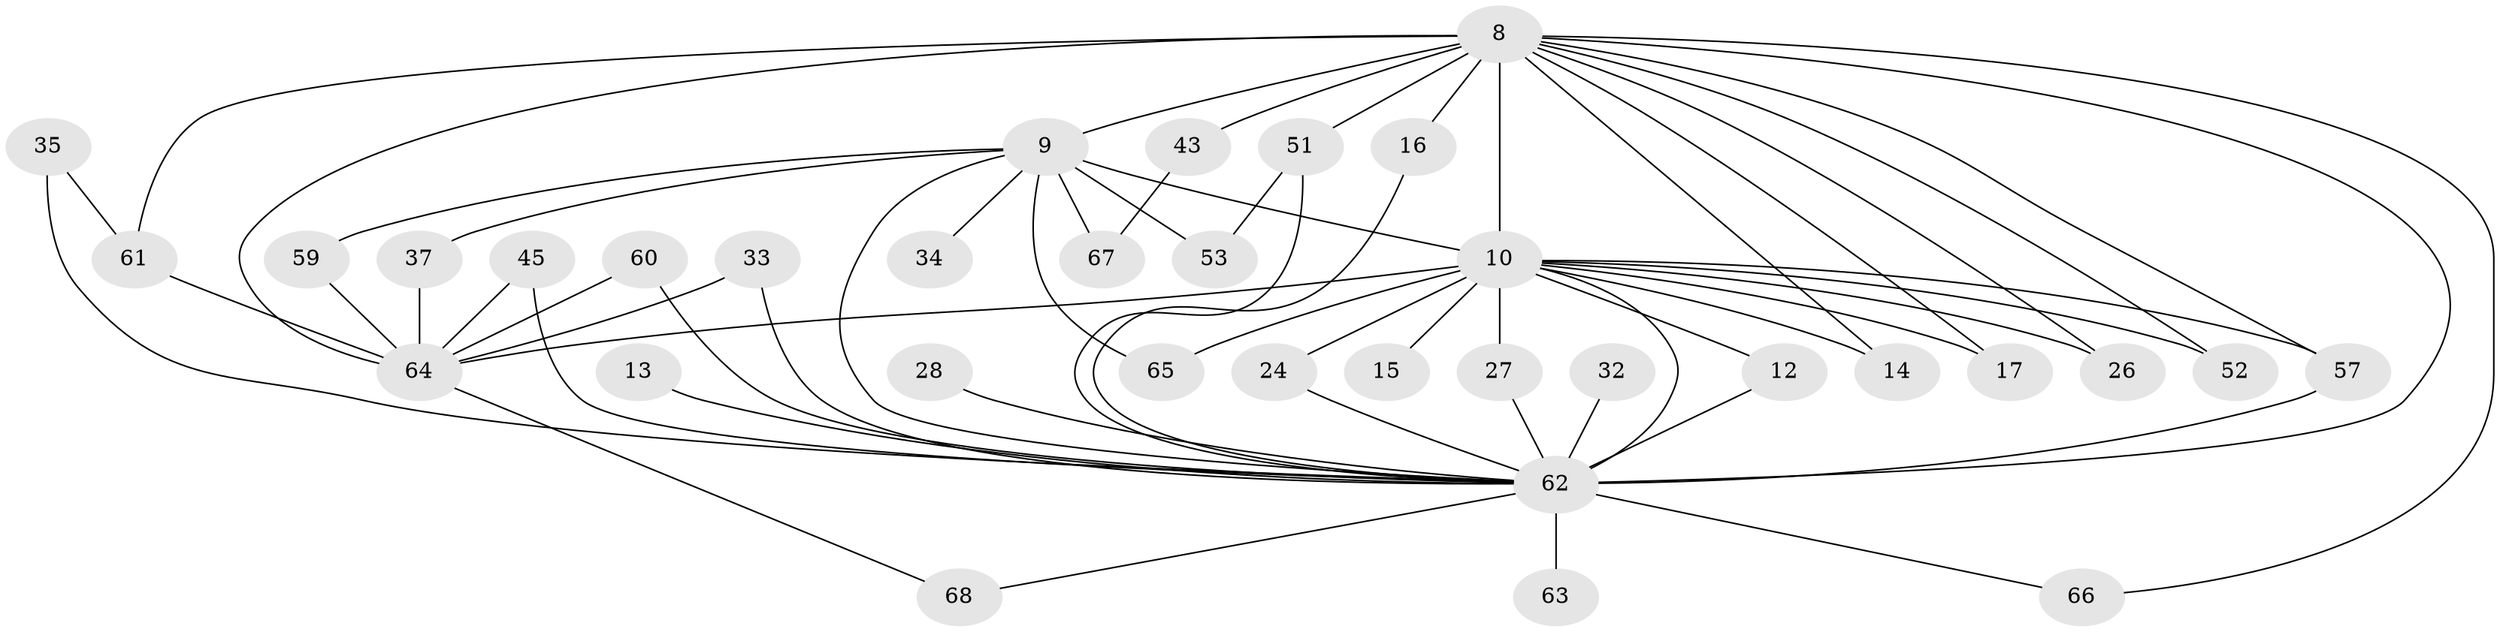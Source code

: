 // original degree distribution, {15: 0.014705882352941176, 19: 0.014705882352941176, 17: 0.029411764705882353, 13: 0.029411764705882353, 22: 0.014705882352941176, 18: 0.014705882352941176, 20: 0.014705882352941176, 12: 0.014705882352941176, 6: 0.014705882352941176, 2: 0.5294117647058824, 3: 0.19117647058823528, 4: 0.07352941176470588, 7: 0.029411764705882353, 5: 0.014705882352941176}
// Generated by graph-tools (version 1.1) at 2025/46/03/09/25 04:46:45]
// undirected, 34 vertices, 60 edges
graph export_dot {
graph [start="1"]
  node [color=gray90,style=filled];
  8 [super="+5"];
  9 [super="+4"];
  10 [super="+7"];
  12;
  13;
  14;
  15;
  16;
  17;
  24;
  26;
  27;
  28;
  32;
  33 [super="+20"];
  34;
  35;
  37;
  43;
  45;
  51 [super="+36+29+50"];
  52;
  53;
  57 [super="+48"];
  59;
  60 [super="+46"];
  61 [super="+44+55"];
  62 [super="+41+42+49+6"];
  63;
  64 [super="+58"];
  65 [super="+30"];
  66;
  67;
  68;
  8 -- 9 [weight=4];
  8 -- 10 [weight=6];
  8 -- 14;
  8 -- 43 [weight=2];
  8 -- 52;
  8 -- 66;
  8 -- 16;
  8 -- 17;
  8 -- 26;
  8 -- 57 [weight=4];
  8 -- 51 [weight=4];
  8 -- 64 [weight=6];
  8 -- 62 [weight=6];
  8 -- 61 [weight=2];
  9 -- 10 [weight=6];
  9 -- 34 [weight=2];
  9 -- 53;
  9 -- 59;
  9 -- 65 [weight=2];
  9 -- 67;
  9 -- 37;
  9 -- 62 [weight=6];
  10 -- 14;
  10 -- 64 [weight=4];
  10 -- 65;
  10 -- 12;
  10 -- 15 [weight=2];
  10 -- 17;
  10 -- 24;
  10 -- 26;
  10 -- 27;
  10 -- 52;
  10 -- 62 [weight=11];
  10 -- 57;
  12 -- 62;
  13 -- 62 [weight=2];
  16 -- 62;
  24 -- 62;
  27 -- 62;
  28 -- 62 [weight=2];
  32 -- 62 [weight=2];
  33 -- 64;
  33 -- 62;
  35 -- 61;
  35 -- 62 [weight=2];
  37 -- 64;
  43 -- 67;
  45 -- 64;
  45 -- 62;
  51 -- 53;
  51 -- 62 [weight=4];
  57 -- 62 [weight=3];
  59 -- 64;
  60 -- 64;
  60 -- 62 [weight=2];
  61 -- 64;
  62 -- 66;
  62 -- 68;
  62 -- 63 [weight=2];
  64 -- 68;
}
